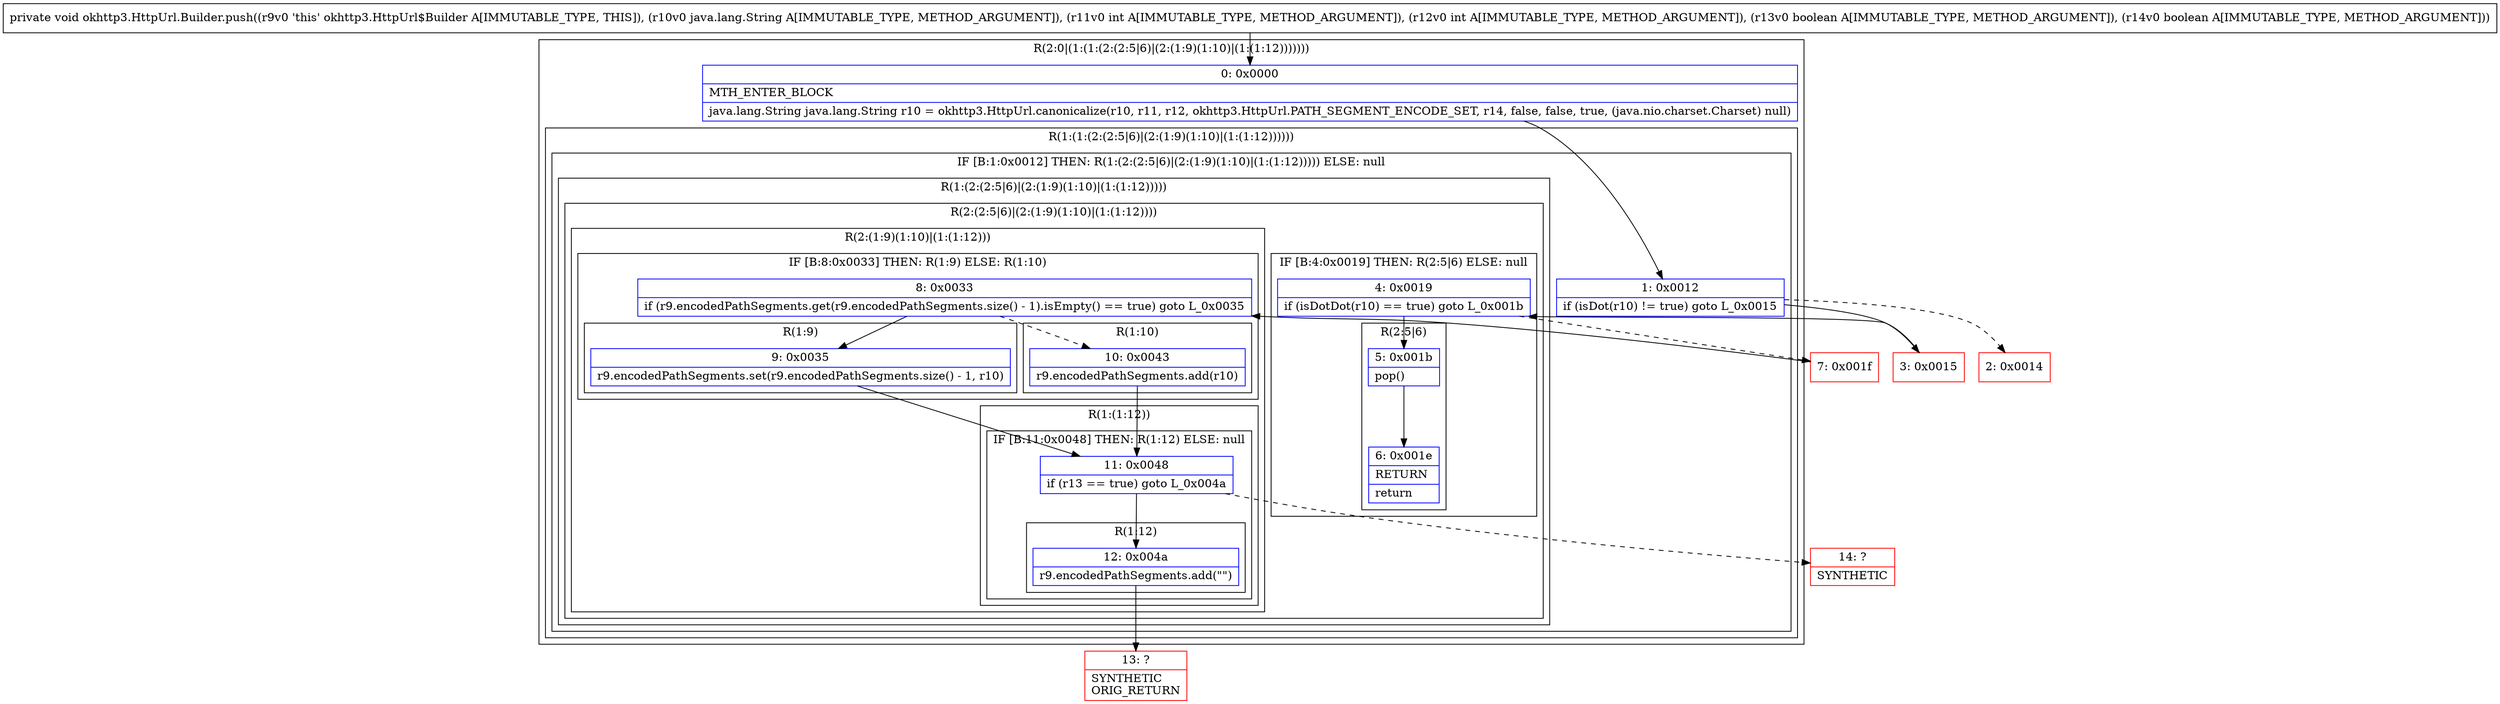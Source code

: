 digraph "CFG forokhttp3.HttpUrl.Builder.push(Ljava\/lang\/String;IIZZ)V" {
subgraph cluster_Region_774113926 {
label = "R(2:0|(1:(1:(2:(2:5|6)|(2:(1:9)(1:10)|(1:(1:12)))))))";
node [shape=record,color=blue];
Node_0 [shape=record,label="{0\:\ 0x0000|MTH_ENTER_BLOCK\l|java.lang.String java.lang.String r10 = okhttp3.HttpUrl.canonicalize(r10, r11, r12, okhttp3.HttpUrl.PATH_SEGMENT_ENCODE_SET, r14, false, false, true, (java.nio.charset.Charset) null)\l}"];
subgraph cluster_Region_1735677856 {
label = "R(1:(1:(2:(2:5|6)|(2:(1:9)(1:10)|(1:(1:12))))))";
node [shape=record,color=blue];
subgraph cluster_IfRegion_225787685 {
label = "IF [B:1:0x0012] THEN: R(1:(2:(2:5|6)|(2:(1:9)(1:10)|(1:(1:12))))) ELSE: null";
node [shape=record,color=blue];
Node_1 [shape=record,label="{1\:\ 0x0012|if (isDot(r10) != true) goto L_0x0015\l}"];
subgraph cluster_Region_983790347 {
label = "R(1:(2:(2:5|6)|(2:(1:9)(1:10)|(1:(1:12)))))";
node [shape=record,color=blue];
subgraph cluster_Region_161973792 {
label = "R(2:(2:5|6)|(2:(1:9)(1:10)|(1:(1:12))))";
node [shape=record,color=blue];
subgraph cluster_IfRegion_268252079 {
label = "IF [B:4:0x0019] THEN: R(2:5|6) ELSE: null";
node [shape=record,color=blue];
Node_4 [shape=record,label="{4\:\ 0x0019|if (isDotDot(r10) == true) goto L_0x001b\l}"];
subgraph cluster_Region_99123071 {
label = "R(2:5|6)";
node [shape=record,color=blue];
Node_5 [shape=record,label="{5\:\ 0x001b|pop()\l}"];
Node_6 [shape=record,label="{6\:\ 0x001e|RETURN\l|return\l}"];
}
}
subgraph cluster_Region_1088745781 {
label = "R(2:(1:9)(1:10)|(1:(1:12)))";
node [shape=record,color=blue];
subgraph cluster_IfRegion_1644095753 {
label = "IF [B:8:0x0033] THEN: R(1:9) ELSE: R(1:10)";
node [shape=record,color=blue];
Node_8 [shape=record,label="{8\:\ 0x0033|if (r9.encodedPathSegments.get(r9.encodedPathSegments.size() \- 1).isEmpty() == true) goto L_0x0035\l}"];
subgraph cluster_Region_1818732667 {
label = "R(1:9)";
node [shape=record,color=blue];
Node_9 [shape=record,label="{9\:\ 0x0035|r9.encodedPathSegments.set(r9.encodedPathSegments.size() \- 1, r10)\l}"];
}
subgraph cluster_Region_1654255435 {
label = "R(1:10)";
node [shape=record,color=blue];
Node_10 [shape=record,label="{10\:\ 0x0043|r9.encodedPathSegments.add(r10)\l}"];
}
}
subgraph cluster_Region_1423832464 {
label = "R(1:(1:12))";
node [shape=record,color=blue];
subgraph cluster_IfRegion_302545907 {
label = "IF [B:11:0x0048] THEN: R(1:12) ELSE: null";
node [shape=record,color=blue];
Node_11 [shape=record,label="{11\:\ 0x0048|if (r13 == true) goto L_0x004a\l}"];
subgraph cluster_Region_1963085278 {
label = "R(1:12)";
node [shape=record,color=blue];
Node_12 [shape=record,label="{12\:\ 0x004a|r9.encodedPathSegments.add(\"\")\l}"];
}
}
}
}
}
}
}
}
}
Node_2 [shape=record,color=red,label="{2\:\ 0x0014}"];
Node_3 [shape=record,color=red,label="{3\:\ 0x0015}"];
Node_7 [shape=record,color=red,label="{7\:\ 0x001f}"];
Node_13 [shape=record,color=red,label="{13\:\ ?|SYNTHETIC\lORIG_RETURN\l}"];
Node_14 [shape=record,color=red,label="{14\:\ ?|SYNTHETIC\l}"];
MethodNode[shape=record,label="{private void okhttp3.HttpUrl.Builder.push((r9v0 'this' okhttp3.HttpUrl$Builder A[IMMUTABLE_TYPE, THIS]), (r10v0 java.lang.String A[IMMUTABLE_TYPE, METHOD_ARGUMENT]), (r11v0 int A[IMMUTABLE_TYPE, METHOD_ARGUMENT]), (r12v0 int A[IMMUTABLE_TYPE, METHOD_ARGUMENT]), (r13v0 boolean A[IMMUTABLE_TYPE, METHOD_ARGUMENT]), (r14v0 boolean A[IMMUTABLE_TYPE, METHOD_ARGUMENT])) }"];
MethodNode -> Node_0;
Node_0 -> Node_1;
Node_1 -> Node_2[style=dashed];
Node_1 -> Node_3;
Node_4 -> Node_5;
Node_4 -> Node_7[style=dashed];
Node_5 -> Node_6;
Node_8 -> Node_9;
Node_8 -> Node_10[style=dashed];
Node_9 -> Node_11;
Node_10 -> Node_11;
Node_11 -> Node_12;
Node_11 -> Node_14[style=dashed];
Node_12 -> Node_13;
Node_3 -> Node_4;
Node_7 -> Node_8;
}


